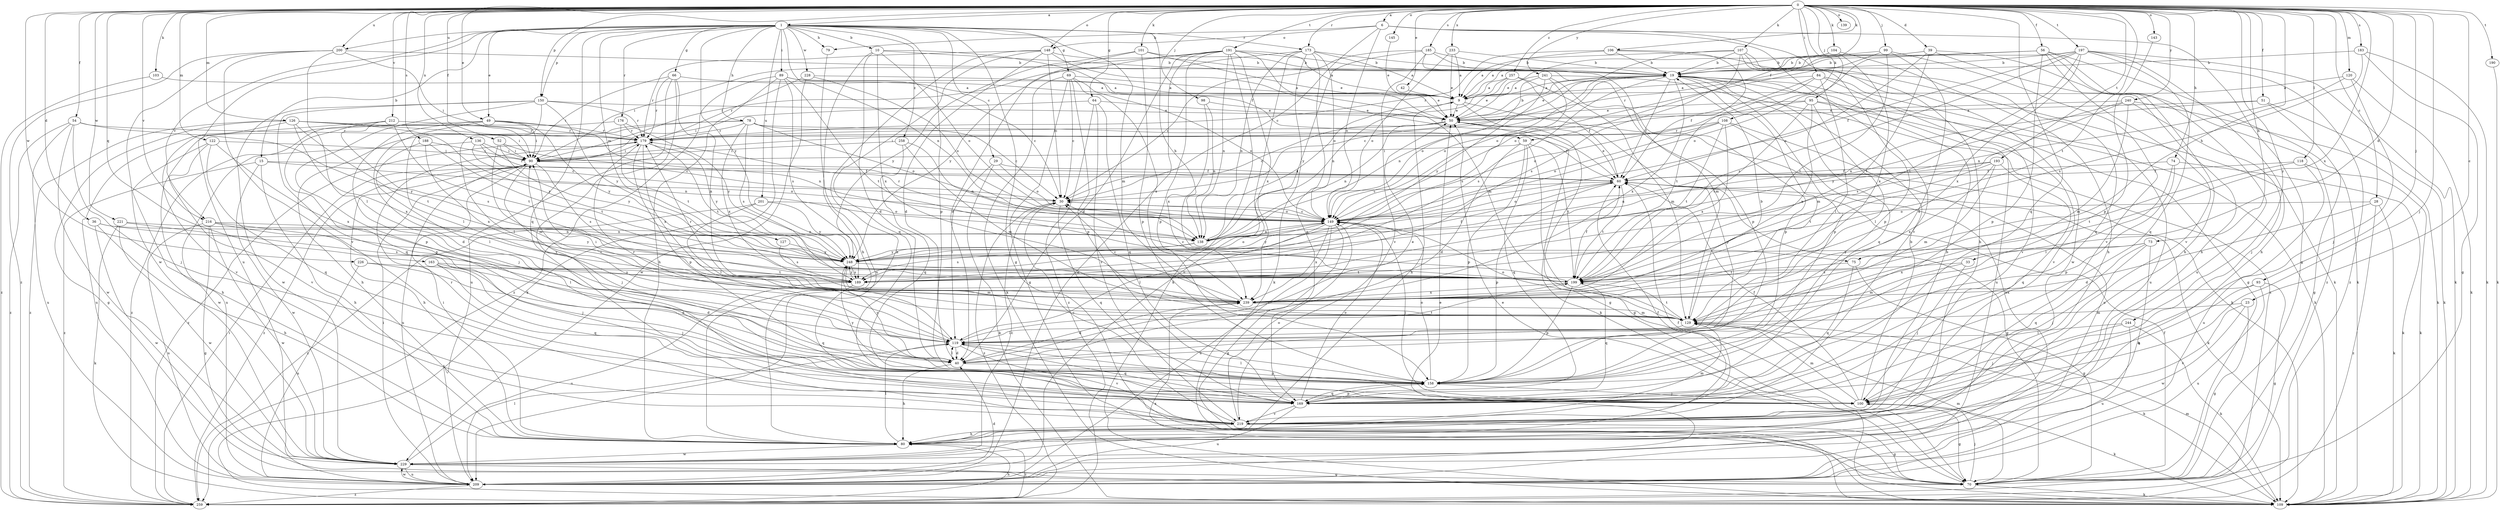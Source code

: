 strict digraph  {
0;
1;
6;
9;
10;
15;
19;
23;
28;
29;
30;
33;
36;
39;
40;
42;
49;
50;
51;
52;
54;
56;
59;
60;
64;
66;
69;
70;
73;
74;
75;
78;
79;
80;
84;
89;
90;
93;
95;
98;
99;
100;
101;
103;
104;
106;
107;
108;
109;
118;
119;
120;
122;
126;
127;
129;
136;
138;
139;
143;
145;
148;
149;
150;
158;
163;
169;
173;
176;
179;
183;
185;
188;
189;
190;
191;
193;
197;
199;
200;
201;
209;
212;
216;
219;
221;
226;
228;
229;
233;
239;
240;
241;
244;
248;
257;
258;
259;
0 -> 1  [label=a];
0 -> 6  [label=a];
0 -> 23  [label=c];
0 -> 28  [label=c];
0 -> 33  [label=d];
0 -> 36  [label=d];
0 -> 39  [label=d];
0 -> 42  [label=e];
0 -> 49  [label=e];
0 -> 51  [label=f];
0 -> 52  [label=f];
0 -> 54  [label=f];
0 -> 56  [label=f];
0 -> 59  [label=f];
0 -> 64  [label=g];
0 -> 73  [label=h];
0 -> 74  [label=h];
0 -> 75  [label=h];
0 -> 84  [label=i];
0 -> 93  [label=j];
0 -> 95  [label=j];
0 -> 98  [label=j];
0 -> 99  [label=j];
0 -> 100  [label=j];
0 -> 101  [label=k];
0 -> 103  [label=k];
0 -> 104  [label=k];
0 -> 106  [label=k];
0 -> 107  [label=k];
0 -> 108  [label=k];
0 -> 118  [label=l];
0 -> 120  [label=m];
0 -> 122  [label=m];
0 -> 126  [label=m];
0 -> 136  [label=n];
0 -> 139  [label=o];
0 -> 143  [label=o];
0 -> 145  [label=o];
0 -> 148  [label=o];
0 -> 150  [label=p];
0 -> 163  [label=q];
0 -> 169  [label=q];
0 -> 173  [label=r];
0 -> 183  [label=s];
0 -> 185  [label=s];
0 -> 188  [label=s];
0 -> 190  [label=t];
0 -> 191  [label=t];
0 -> 193  [label=t];
0 -> 197  [label=t];
0 -> 199  [label=t];
0 -> 200  [label=u];
0 -> 212  [label=v];
0 -> 216  [label=v];
0 -> 221  [label=w];
0 -> 226  [label=w];
0 -> 233  [label=x];
0 -> 239  [label=x];
0 -> 240  [label=y];
0 -> 241  [label=y];
0 -> 244  [label=y];
0 -> 257  [label=z];
1 -> 10  [label=b];
1 -> 15  [label=b];
1 -> 29  [label=c];
1 -> 49  [label=e];
1 -> 66  [label=g];
1 -> 69  [label=g];
1 -> 70  [label=g];
1 -> 75  [label=h];
1 -> 78  [label=h];
1 -> 79  [label=h];
1 -> 89  [label=i];
1 -> 127  [label=m];
1 -> 129  [label=m];
1 -> 138  [label=n];
1 -> 150  [label=p];
1 -> 158  [label=p];
1 -> 169  [label=q];
1 -> 173  [label=r];
1 -> 176  [label=r];
1 -> 200  [label=u];
1 -> 201  [label=u];
1 -> 209  [label=u];
1 -> 216  [label=v];
1 -> 228  [label=w];
1 -> 248  [label=y];
1 -> 258  [label=z];
6 -> 30  [label=c];
6 -> 70  [label=g];
6 -> 79  [label=h];
6 -> 80  [label=h];
6 -> 148  [label=o];
6 -> 149  [label=o];
6 -> 219  [label=v];
9 -> 50  [label=e];
9 -> 80  [label=h];
9 -> 109  [label=k];
9 -> 158  [label=p];
10 -> 19  [label=b];
10 -> 40  [label=d];
10 -> 59  [label=f];
10 -> 80  [label=h];
10 -> 149  [label=o];
10 -> 239  [label=x];
15 -> 60  [label=f];
15 -> 80  [label=h];
15 -> 149  [label=o];
15 -> 229  [label=w];
15 -> 259  [label=z];
19 -> 9  [label=a];
19 -> 30  [label=c];
19 -> 50  [label=e];
19 -> 60  [label=f];
19 -> 70  [label=g];
19 -> 129  [label=m];
19 -> 138  [label=n];
19 -> 158  [label=p];
19 -> 169  [label=q];
19 -> 189  [label=s];
19 -> 209  [label=u];
19 -> 239  [label=x];
23 -> 70  [label=g];
23 -> 129  [label=m];
23 -> 219  [label=v];
23 -> 229  [label=w];
28 -> 40  [label=d];
28 -> 109  [label=k];
28 -> 149  [label=o];
28 -> 259  [label=z];
29 -> 60  [label=f];
29 -> 109  [label=k];
29 -> 119  [label=l];
29 -> 149  [label=o];
30 -> 149  [label=o];
30 -> 169  [label=q];
30 -> 259  [label=z];
33 -> 100  [label=j];
33 -> 129  [label=m];
33 -> 189  [label=s];
36 -> 80  [label=h];
36 -> 138  [label=n];
36 -> 229  [label=w];
36 -> 248  [label=y];
39 -> 19  [label=b];
39 -> 80  [label=h];
39 -> 149  [label=o];
39 -> 179  [label=r];
39 -> 199  [label=t];
39 -> 259  [label=z];
40 -> 50  [label=e];
40 -> 80  [label=h];
40 -> 119  [label=l];
40 -> 158  [label=p];
40 -> 179  [label=r];
40 -> 248  [label=y];
42 -> 50  [label=e];
49 -> 40  [label=d];
49 -> 90  [label=i];
49 -> 100  [label=j];
49 -> 138  [label=n];
49 -> 179  [label=r];
49 -> 209  [label=u];
49 -> 248  [label=y];
50 -> 19  [label=b];
50 -> 30  [label=c];
50 -> 70  [label=g];
50 -> 109  [label=k];
50 -> 138  [label=n];
50 -> 179  [label=r];
51 -> 50  [label=e];
51 -> 70  [label=g];
51 -> 109  [label=k];
51 -> 138  [label=n];
52 -> 30  [label=c];
52 -> 90  [label=i];
52 -> 129  [label=m];
52 -> 248  [label=y];
54 -> 100  [label=j];
54 -> 179  [label=r];
54 -> 209  [label=u];
54 -> 229  [label=w];
54 -> 248  [label=y];
54 -> 259  [label=z];
56 -> 19  [label=b];
56 -> 80  [label=h];
56 -> 109  [label=k];
56 -> 149  [label=o];
56 -> 158  [label=p];
56 -> 209  [label=u];
56 -> 219  [label=v];
59 -> 40  [label=d];
59 -> 70  [label=g];
59 -> 90  [label=i];
59 -> 158  [label=p];
59 -> 169  [label=q];
59 -> 199  [label=t];
60 -> 30  [label=c];
60 -> 50  [label=e];
60 -> 70  [label=g];
60 -> 109  [label=k];
60 -> 149  [label=o];
60 -> 158  [label=p];
60 -> 199  [label=t];
64 -> 50  [label=e];
64 -> 90  [label=i];
64 -> 169  [label=q];
64 -> 219  [label=v];
64 -> 259  [label=z];
66 -> 9  [label=a];
66 -> 90  [label=i];
66 -> 179  [label=r];
66 -> 209  [label=u];
66 -> 219  [label=v];
66 -> 239  [label=x];
69 -> 9  [label=a];
69 -> 30  [label=c];
69 -> 70  [label=g];
69 -> 109  [label=k];
69 -> 149  [label=o];
69 -> 158  [label=p];
69 -> 239  [label=x];
70 -> 50  [label=e];
70 -> 60  [label=f];
70 -> 100  [label=j];
70 -> 109  [label=k];
70 -> 129  [label=m];
73 -> 80  [label=h];
73 -> 100  [label=j];
73 -> 169  [label=q];
73 -> 239  [label=x];
73 -> 248  [label=y];
74 -> 60  [label=f];
74 -> 109  [label=k];
74 -> 119  [label=l];
74 -> 158  [label=p];
75 -> 70  [label=g];
75 -> 169  [label=q];
75 -> 199  [label=t];
78 -> 30  [label=c];
78 -> 60  [label=f];
78 -> 80  [label=h];
78 -> 119  [label=l];
78 -> 149  [label=o];
78 -> 179  [label=r];
78 -> 189  [label=s];
78 -> 239  [label=x];
79 -> 209  [label=u];
80 -> 60  [label=f];
80 -> 90  [label=i];
80 -> 119  [label=l];
80 -> 229  [label=w];
80 -> 259  [label=z];
84 -> 9  [label=a];
84 -> 119  [label=l];
84 -> 149  [label=o];
84 -> 199  [label=t];
84 -> 209  [label=u];
84 -> 219  [label=v];
89 -> 9  [label=a];
89 -> 30  [label=c];
89 -> 80  [label=h];
89 -> 109  [label=k];
89 -> 189  [label=s];
89 -> 199  [label=t];
89 -> 259  [label=z];
90 -> 60  [label=f];
90 -> 80  [label=h];
90 -> 100  [label=j];
90 -> 189  [label=s];
90 -> 209  [label=u];
90 -> 259  [label=z];
93 -> 70  [label=g];
93 -> 169  [label=q];
93 -> 209  [label=u];
93 -> 239  [label=x];
95 -> 50  [label=e];
95 -> 109  [label=k];
95 -> 119  [label=l];
95 -> 149  [label=o];
95 -> 199  [label=t];
95 -> 219  [label=v];
95 -> 239  [label=x];
98 -> 50  [label=e];
98 -> 138  [label=n];
98 -> 239  [label=x];
99 -> 19  [label=b];
99 -> 40  [label=d];
99 -> 149  [label=o];
99 -> 199  [label=t];
99 -> 219  [label=v];
100 -> 19  [label=b];
100 -> 60  [label=f];
100 -> 70  [label=g];
100 -> 109  [label=k];
100 -> 119  [label=l];
100 -> 129  [label=m];
101 -> 19  [label=b];
101 -> 40  [label=d];
101 -> 50  [label=e];
101 -> 158  [label=p];
101 -> 248  [label=y];
103 -> 9  [label=a];
103 -> 259  [label=z];
104 -> 19  [label=b];
104 -> 50  [label=e];
104 -> 80  [label=h];
104 -> 239  [label=x];
106 -> 9  [label=a];
106 -> 19  [label=b];
106 -> 60  [label=f];
106 -> 169  [label=q];
106 -> 179  [label=r];
107 -> 9  [label=a];
107 -> 19  [label=b];
107 -> 109  [label=k];
107 -> 149  [label=o];
107 -> 158  [label=p];
107 -> 189  [label=s];
107 -> 229  [label=w];
108 -> 90  [label=i];
108 -> 149  [label=o];
108 -> 179  [label=r];
108 -> 199  [label=t];
108 -> 209  [label=u];
108 -> 229  [label=w];
108 -> 239  [label=x];
109 -> 129  [label=m];
109 -> 239  [label=x];
118 -> 60  [label=f];
118 -> 109  [label=k];
118 -> 199  [label=t];
118 -> 209  [label=u];
119 -> 40  [label=d];
119 -> 90  [label=i];
119 -> 169  [label=q];
119 -> 199  [label=t];
119 -> 219  [label=v];
120 -> 9  [label=a];
120 -> 100  [label=j];
120 -> 109  [label=k];
120 -> 138  [label=n];
122 -> 80  [label=h];
122 -> 90  [label=i];
122 -> 169  [label=q];
122 -> 219  [label=v];
122 -> 239  [label=x];
126 -> 70  [label=g];
126 -> 90  [label=i];
126 -> 179  [label=r];
126 -> 199  [label=t];
126 -> 219  [label=v];
126 -> 239  [label=x];
126 -> 248  [label=y];
126 -> 259  [label=z];
127 -> 189  [label=s];
127 -> 248  [label=y];
129 -> 19  [label=b];
129 -> 90  [label=i];
129 -> 109  [label=k];
129 -> 119  [label=l];
129 -> 149  [label=o];
129 -> 199  [label=t];
136 -> 30  [label=c];
136 -> 60  [label=f];
136 -> 90  [label=i];
136 -> 138  [label=n];
136 -> 229  [label=w];
138 -> 9  [label=a];
138 -> 189  [label=s];
138 -> 248  [label=y];
143 -> 158  [label=p];
145 -> 50  [label=e];
148 -> 19  [label=b];
148 -> 30  [label=c];
148 -> 40  [label=d];
148 -> 60  [label=f];
148 -> 80  [label=h];
148 -> 169  [label=q];
148 -> 179  [label=r];
149 -> 30  [label=c];
149 -> 70  [label=g];
149 -> 100  [label=j];
149 -> 119  [label=l];
149 -> 138  [label=n];
149 -> 179  [label=r];
149 -> 209  [label=u];
149 -> 239  [label=x];
149 -> 248  [label=y];
150 -> 50  [label=e];
150 -> 119  [label=l];
150 -> 158  [label=p];
150 -> 169  [label=q];
150 -> 179  [label=r];
150 -> 229  [label=w];
150 -> 248  [label=y];
158 -> 100  [label=j];
158 -> 119  [label=l];
158 -> 149  [label=o];
158 -> 169  [label=q];
158 -> 248  [label=y];
163 -> 40  [label=d];
163 -> 100  [label=j];
163 -> 169  [label=q];
163 -> 189  [label=s];
169 -> 149  [label=o];
169 -> 158  [label=p];
169 -> 209  [label=u];
169 -> 219  [label=v];
173 -> 9  [label=a];
173 -> 19  [label=b];
173 -> 90  [label=i];
173 -> 109  [label=k];
173 -> 138  [label=n];
173 -> 149  [label=o];
173 -> 169  [label=q];
173 -> 209  [label=u];
176 -> 179  [label=r];
176 -> 199  [label=t];
176 -> 248  [label=y];
176 -> 259  [label=z];
179 -> 90  [label=i];
179 -> 158  [label=p];
179 -> 199  [label=t];
179 -> 239  [label=x];
179 -> 248  [label=y];
179 -> 259  [label=z];
183 -> 19  [label=b];
183 -> 70  [label=g];
183 -> 109  [label=k];
183 -> 189  [label=s];
185 -> 19  [label=b];
185 -> 30  [label=c];
185 -> 129  [label=m];
185 -> 158  [label=p];
185 -> 219  [label=v];
185 -> 248  [label=y];
188 -> 90  [label=i];
188 -> 119  [label=l];
188 -> 199  [label=t];
188 -> 239  [label=x];
189 -> 169  [label=q];
189 -> 209  [label=u];
189 -> 248  [label=y];
190 -> 109  [label=k];
191 -> 9  [label=a];
191 -> 19  [label=b];
191 -> 40  [label=d];
191 -> 90  [label=i];
191 -> 109  [label=k];
191 -> 129  [label=m];
191 -> 138  [label=n];
191 -> 158  [label=p];
191 -> 209  [label=u];
191 -> 239  [label=x];
191 -> 248  [label=y];
193 -> 60  [label=f];
193 -> 129  [label=m];
193 -> 138  [label=n];
193 -> 169  [label=q];
193 -> 199  [label=t];
193 -> 239  [label=x];
197 -> 9  [label=a];
197 -> 19  [label=b];
197 -> 60  [label=f];
197 -> 80  [label=h];
197 -> 109  [label=k];
197 -> 169  [label=q];
197 -> 189  [label=s];
197 -> 199  [label=t];
197 -> 239  [label=x];
197 -> 259  [label=z];
199 -> 30  [label=c];
199 -> 60  [label=f];
199 -> 158  [label=p];
199 -> 169  [label=q];
199 -> 239  [label=x];
200 -> 19  [label=b];
200 -> 90  [label=i];
200 -> 119  [label=l];
200 -> 219  [label=v];
200 -> 229  [label=w];
200 -> 259  [label=z];
201 -> 119  [label=l];
201 -> 149  [label=o];
201 -> 248  [label=y];
201 -> 259  [label=z];
209 -> 40  [label=d];
209 -> 50  [label=e];
209 -> 90  [label=i];
209 -> 229  [label=w];
209 -> 259  [label=z];
212 -> 158  [label=p];
212 -> 179  [label=r];
212 -> 189  [label=s];
212 -> 199  [label=t];
212 -> 209  [label=u];
216 -> 70  [label=g];
216 -> 100  [label=j];
216 -> 119  [label=l];
216 -> 138  [label=n];
216 -> 209  [label=u];
216 -> 229  [label=w];
219 -> 19  [label=b];
219 -> 30  [label=c];
219 -> 70  [label=g];
219 -> 80  [label=h];
219 -> 129  [label=m];
219 -> 149  [label=o];
219 -> 179  [label=r];
221 -> 109  [label=k];
221 -> 138  [label=n];
221 -> 189  [label=s];
221 -> 229  [label=w];
226 -> 40  [label=d];
226 -> 199  [label=t];
226 -> 209  [label=u];
228 -> 9  [label=a];
228 -> 149  [label=o];
228 -> 179  [label=r];
228 -> 229  [label=w];
229 -> 30  [label=c];
229 -> 60  [label=f];
229 -> 70  [label=g];
229 -> 119  [label=l];
229 -> 209  [label=u];
233 -> 9  [label=a];
233 -> 19  [label=b];
233 -> 50  [label=e];
233 -> 149  [label=o];
239 -> 30  [label=c];
239 -> 40  [label=d];
239 -> 129  [label=m];
239 -> 179  [label=r];
240 -> 50  [label=e];
240 -> 100  [label=j];
240 -> 109  [label=k];
240 -> 129  [label=m];
240 -> 189  [label=s];
240 -> 248  [label=y];
241 -> 9  [label=a];
241 -> 149  [label=o];
241 -> 158  [label=p];
241 -> 189  [label=s];
241 -> 248  [label=y];
241 -> 259  [label=z];
244 -> 100  [label=j];
244 -> 109  [label=k];
244 -> 119  [label=l];
244 -> 209  [label=u];
248 -> 60  [label=f];
248 -> 129  [label=m];
248 -> 149  [label=o];
248 -> 189  [label=s];
248 -> 199  [label=t];
257 -> 9  [label=a];
257 -> 50  [label=e];
257 -> 60  [label=f];
257 -> 129  [label=m];
257 -> 138  [label=n];
258 -> 90  [label=i];
258 -> 129  [label=m];
258 -> 138  [label=n];
258 -> 169  [label=q];
259 -> 80  [label=h];
259 -> 90  [label=i];
}
